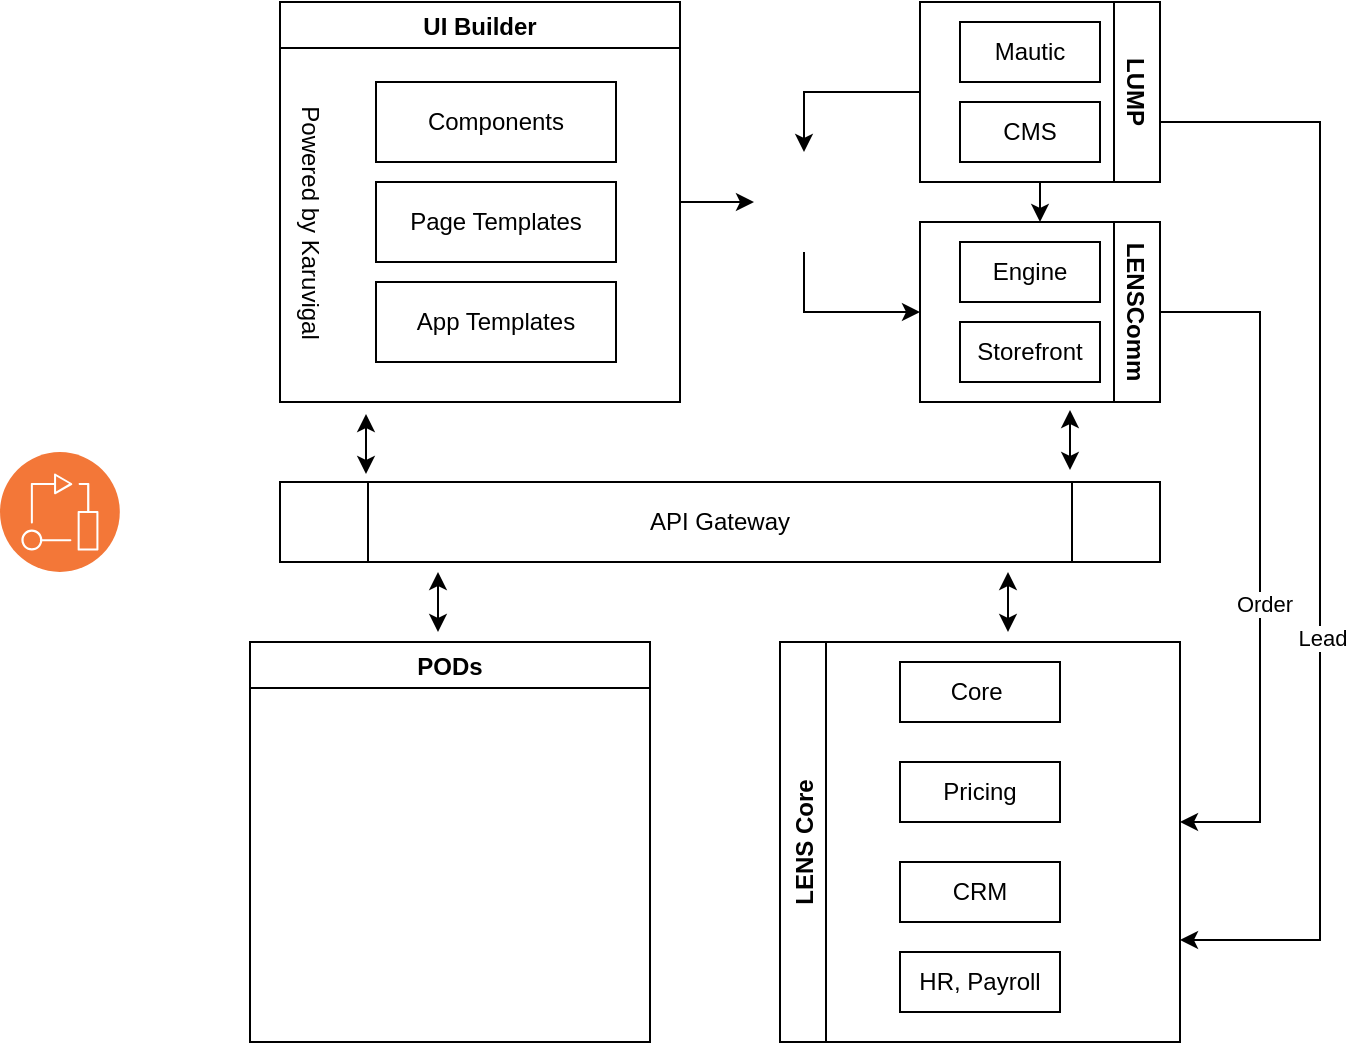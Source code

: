 <mxfile version="16.5.3" type="github">
  <diagram id="R2lEEEUBdFMjLlhIrx00" name="Page-1">
    <mxGraphModel dx="943" dy="526" grid="1" gridSize="10" guides="1" tooltips="1" connect="1" arrows="1" fold="1" page="1" pageScale="1" pageWidth="850" pageHeight="1100" math="0" shadow="0" extFonts="Permanent Marker^https://fonts.googleapis.com/css?family=Permanent+Marker">
      <root>
        <mxCell id="0" />
        <mxCell id="1" parent="0" />
        <mxCell id="0GLVNOaQ7vTxbKbtqLo7-21" style="edgeStyle=orthogonalEdgeStyle;rounded=0;orthogonalLoop=1;jettySize=auto;html=1;exitX=1;exitY=0.5;exitDx=0;exitDy=0;entryX=0;entryY=0.5;entryDx=0;entryDy=0;elbow=vertical;" edge="1" parent="1" source="raxthA5aU1QFH78hSA78-4" target="raxthA5aU1QFH78hSA78-20">
          <mxGeometry relative="1" as="geometry" />
        </mxCell>
        <mxCell id="raxthA5aU1QFH78hSA78-4" value="UI Builder" style="swimlane;" parent="1" vertex="1">
          <mxGeometry x="240" y="80" width="200" height="200" as="geometry" />
        </mxCell>
        <mxCell id="raxthA5aU1QFH78hSA78-3" value="Components" style="rounded=0;whiteSpace=wrap;html=1;" parent="raxthA5aU1QFH78hSA78-4" vertex="1">
          <mxGeometry x="48" y="40" width="120" height="40" as="geometry" />
        </mxCell>
        <mxCell id="raxthA5aU1QFH78hSA78-5" value="Page Templates" style="rounded=0;whiteSpace=wrap;html=1;" parent="raxthA5aU1QFH78hSA78-4" vertex="1">
          <mxGeometry x="48" y="90" width="120" height="40" as="geometry" />
        </mxCell>
        <mxCell id="raxthA5aU1QFH78hSA78-6" value="App Templates" style="rounded=0;whiteSpace=wrap;html=1;" parent="raxthA5aU1QFH78hSA78-4" vertex="1">
          <mxGeometry x="48" y="140" width="120" height="40" as="geometry" />
        </mxCell>
        <mxCell id="0GLVNOaQ7vTxbKbtqLo7-16" value="Powered by Karuvigal" style="text;html=1;align=center;verticalAlign=middle;resizable=0;points=[];autosize=1;strokeColor=none;fillColor=none;rotation=90;" vertex="1" parent="raxthA5aU1QFH78hSA78-4">
          <mxGeometry x="-50" y="100" width="130" height="20" as="geometry" />
        </mxCell>
        <mxCell id="0GLVNOaQ7vTxbKbtqLo7-8" style="edgeStyle=orthogonalEdgeStyle;curved=1;rounded=0;orthogonalLoop=1;jettySize=auto;html=1;exitX=0.5;exitY=0;exitDx=0;exitDy=0;entryX=0.5;entryY=1;entryDx=0;entryDy=0;" edge="1" parent="1" source="raxthA5aU1QFH78hSA78-9" target="raxthA5aU1QFH78hSA78-12">
          <mxGeometry relative="1" as="geometry" />
        </mxCell>
        <mxCell id="0GLVNOaQ7vTxbKbtqLo7-20" style="edgeStyle=orthogonalEdgeStyle;rounded=0;orthogonalLoop=1;jettySize=auto;html=1;exitX=1;exitY=0.5;exitDx=0;exitDy=0;entryX=0.5;entryY=0;entryDx=0;entryDy=0;elbow=vertical;" edge="1" parent="1" source="raxthA5aU1QFH78hSA78-9" target="raxthA5aU1QFH78hSA78-20">
          <mxGeometry relative="1" as="geometry" />
        </mxCell>
        <mxCell id="0GLVNOaQ7vTxbKbtqLo7-29" style="edgeStyle=orthogonalEdgeStyle;rounded=0;orthogonalLoop=1;jettySize=auto;html=1;exitX=0;exitY=0.5;exitDx=0;exitDy=0;entryX=1;entryY=0.75;entryDx=0;entryDy=0;elbow=vertical;" edge="1" parent="1">
          <mxGeometry relative="1" as="geometry">
            <mxPoint x="680" y="104" as="sourcePoint" />
            <mxPoint x="690" y="549" as="targetPoint" />
            <Array as="points">
              <mxPoint x="680" y="140" />
              <mxPoint x="760" y="140" />
              <mxPoint x="760" y="549" />
            </Array>
          </mxGeometry>
        </mxCell>
        <mxCell id="0GLVNOaQ7vTxbKbtqLo7-30" value="Lead" style="edgeLabel;html=1;align=center;verticalAlign=middle;resizable=0;points=[];" vertex="1" connectable="0" parent="0GLVNOaQ7vTxbKbtqLo7-29">
          <mxGeometry x="0.257" y="1" relative="1" as="geometry">
            <mxPoint as="offset" />
          </mxGeometry>
        </mxCell>
        <mxCell id="raxthA5aU1QFH78hSA78-9" value="LUMP" style="swimlane;horizontal=0;rotation=-180;" parent="1" vertex="1">
          <mxGeometry x="560" y="80" width="120" height="90" as="geometry" />
        </mxCell>
        <mxCell id="raxthA5aU1QFH78hSA78-10" value="CMS" style="rounded=0;whiteSpace=wrap;html=1;" parent="raxthA5aU1QFH78hSA78-9" vertex="1">
          <mxGeometry x="20" y="50" width="70" height="30" as="geometry" />
        </mxCell>
        <mxCell id="raxthA5aU1QFH78hSA78-11" value="Mautic" style="whiteSpace=wrap;html=1;" parent="raxthA5aU1QFH78hSA78-9" vertex="1">
          <mxGeometry x="20" y="10" width="70" height="30" as="geometry" />
        </mxCell>
        <mxCell id="0GLVNOaQ7vTxbKbtqLo7-34" style="edgeStyle=orthogonalEdgeStyle;rounded=0;orthogonalLoop=1;jettySize=auto;html=1;exitX=0;exitY=0.5;exitDx=0;exitDy=0;elbow=vertical;" edge="1" parent="1" source="raxthA5aU1QFH78hSA78-12">
          <mxGeometry relative="1" as="geometry">
            <mxPoint x="690" y="490" as="targetPoint" />
            <Array as="points">
              <mxPoint x="730" y="235" />
              <mxPoint x="730" y="490" />
            </Array>
          </mxGeometry>
        </mxCell>
        <mxCell id="0GLVNOaQ7vTxbKbtqLo7-35" value="Order" style="edgeLabel;html=1;align=center;verticalAlign=middle;resizable=0;points=[];" vertex="1" connectable="0" parent="0GLVNOaQ7vTxbKbtqLo7-34">
          <mxGeometry x="0.136" y="2" relative="1" as="geometry">
            <mxPoint as="offset" />
          </mxGeometry>
        </mxCell>
        <mxCell id="raxthA5aU1QFH78hSA78-12" value="LENSComm" style="swimlane;horizontal=0;rotation=-180;" parent="1" vertex="1">
          <mxGeometry x="560" y="190" width="120" height="90" as="geometry" />
        </mxCell>
        <mxCell id="raxthA5aU1QFH78hSA78-13" value="Engine" style="rounded=0;whiteSpace=wrap;html=1;" parent="raxthA5aU1QFH78hSA78-12" vertex="1">
          <mxGeometry x="20" y="10" width="70" height="30" as="geometry" />
        </mxCell>
        <mxCell id="raxthA5aU1QFH78hSA78-14" value="Storefront" style="whiteSpace=wrap;html=1;" parent="raxthA5aU1QFH78hSA78-12" vertex="1">
          <mxGeometry x="20" y="50" width="70" height="30" as="geometry" />
        </mxCell>
        <mxCell id="0GLVNOaQ7vTxbKbtqLo7-19" style="edgeStyle=orthogonalEdgeStyle;rounded=0;orthogonalLoop=1;jettySize=auto;html=1;exitX=0.5;exitY=1;exitDx=0;exitDy=0;entryX=1;entryY=0.5;entryDx=0;entryDy=0;elbow=vertical;" edge="1" parent="1" source="raxthA5aU1QFH78hSA78-20" target="raxthA5aU1QFH78hSA78-12">
          <mxGeometry relative="1" as="geometry" />
        </mxCell>
        <mxCell id="raxthA5aU1QFH78hSA78-20" value="" style="shape=image;html=1;verticalAlign=top;verticalLabelPosition=bottom;labelBackgroundColor=#ffffff;imageAspect=0;aspect=fixed;image=https://cdn0.iconfinder.com/data/icons/social-media-2104/24/social_media_social_media_logo_git-128.png" parent="1" vertex="1">
          <mxGeometry x="477" y="155" width="50" height="50" as="geometry" />
        </mxCell>
        <mxCell id="0GLVNOaQ7vTxbKbtqLo7-1" value="LENS Core" style="swimlane;horizontal=0;" vertex="1" parent="1">
          <mxGeometry x="490" y="400" width="200" height="200" as="geometry" />
        </mxCell>
        <mxCell id="0GLVNOaQ7vTxbKbtqLo7-2" value="Core&amp;nbsp;" style="rounded=0;whiteSpace=wrap;html=1;" vertex="1" parent="0GLVNOaQ7vTxbKbtqLo7-1">
          <mxGeometry x="60" y="10" width="80" height="30" as="geometry" />
        </mxCell>
        <mxCell id="0GLVNOaQ7vTxbKbtqLo7-3" value="Pricing" style="rounded=0;whiteSpace=wrap;html=1;" vertex="1" parent="0GLVNOaQ7vTxbKbtqLo7-1">
          <mxGeometry x="60" y="60" width="80" height="30" as="geometry" />
        </mxCell>
        <mxCell id="0GLVNOaQ7vTxbKbtqLo7-4" value="CRM" style="rounded=0;whiteSpace=wrap;html=1;" vertex="1" parent="0GLVNOaQ7vTxbKbtqLo7-1">
          <mxGeometry x="60" y="110" width="80" height="30" as="geometry" />
        </mxCell>
        <mxCell id="0GLVNOaQ7vTxbKbtqLo7-15" value="HR, Payroll" style="rounded=0;whiteSpace=wrap;html=1;" vertex="1" parent="0GLVNOaQ7vTxbKbtqLo7-1">
          <mxGeometry x="60" y="155" width="80" height="30" as="geometry" />
        </mxCell>
        <mxCell id="0GLVNOaQ7vTxbKbtqLo7-24" value="API Gateway" style="shape=process;whiteSpace=wrap;html=1;backgroundOutline=1;" vertex="1" parent="1">
          <mxGeometry x="240" y="320" width="440" height="40" as="geometry" />
        </mxCell>
        <mxCell id="0GLVNOaQ7vTxbKbtqLo7-25" value="" style="html=1;labelBackgroundColor=#ffffff;startArrow=classic;startFill=1;startSize=6;endArrow=classic;endFill=1;endSize=6;jettySize=auto;orthogonalLoop=1;strokeWidth=1;fontSize=14;rounded=0;elbow=vertical;" edge="1" parent="1">
          <mxGeometry width="60" height="60" relative="1" as="geometry">
            <mxPoint x="283" y="316" as="sourcePoint" />
            <mxPoint x="283" y="286" as="targetPoint" />
          </mxGeometry>
        </mxCell>
        <mxCell id="0GLVNOaQ7vTxbKbtqLo7-27" value="PODs" style="swimlane;" vertex="1" parent="1">
          <mxGeometry x="225" y="400" width="200" height="200" as="geometry" />
        </mxCell>
        <mxCell id="0GLVNOaQ7vTxbKbtqLo7-28" value="" style="html=1;labelBackgroundColor=#ffffff;startArrow=classic;startFill=1;startSize=6;endArrow=classic;endFill=1;endSize=6;jettySize=auto;orthogonalLoop=1;strokeWidth=1;fontSize=14;rounded=0;elbow=vertical;" edge="1" parent="1">
          <mxGeometry width="60" height="60" relative="1" as="geometry">
            <mxPoint x="635" y="314" as="sourcePoint" />
            <mxPoint x="635" y="284" as="targetPoint" />
          </mxGeometry>
        </mxCell>
        <mxCell id="0GLVNOaQ7vTxbKbtqLo7-33" value="" style="aspect=fixed;perimeter=ellipsePerimeter;html=1;align=center;shadow=0;dashed=0;fontColor=#4277BB;labelBackgroundColor=#ffffff;fontSize=12;spacingTop=3;image;image=img/lib/ibm/devops/devops.svg;" vertex="1" parent="1">
          <mxGeometry x="100" y="305" width="60" height="60" as="geometry" />
        </mxCell>
        <mxCell id="0GLVNOaQ7vTxbKbtqLo7-36" value="" style="html=1;labelBackgroundColor=#ffffff;startArrow=classic;startFill=1;startSize=6;endArrow=classic;endFill=1;endSize=6;jettySize=auto;orthogonalLoop=1;strokeWidth=1;fontSize=14;rounded=0;elbow=vertical;" edge="1" parent="1">
          <mxGeometry width="60" height="60" relative="1" as="geometry">
            <mxPoint x="319" y="395" as="sourcePoint" />
            <mxPoint x="319" y="365" as="targetPoint" />
          </mxGeometry>
        </mxCell>
        <mxCell id="0GLVNOaQ7vTxbKbtqLo7-37" value="" style="html=1;labelBackgroundColor=#ffffff;startArrow=classic;startFill=1;startSize=6;endArrow=classic;endFill=1;endSize=6;jettySize=auto;orthogonalLoop=1;strokeWidth=1;fontSize=14;rounded=0;elbow=vertical;" edge="1" parent="1">
          <mxGeometry width="60" height="60" relative="1" as="geometry">
            <mxPoint x="604" y="395" as="sourcePoint" />
            <mxPoint x="604" y="365" as="targetPoint" />
          </mxGeometry>
        </mxCell>
      </root>
    </mxGraphModel>
  </diagram>
</mxfile>
